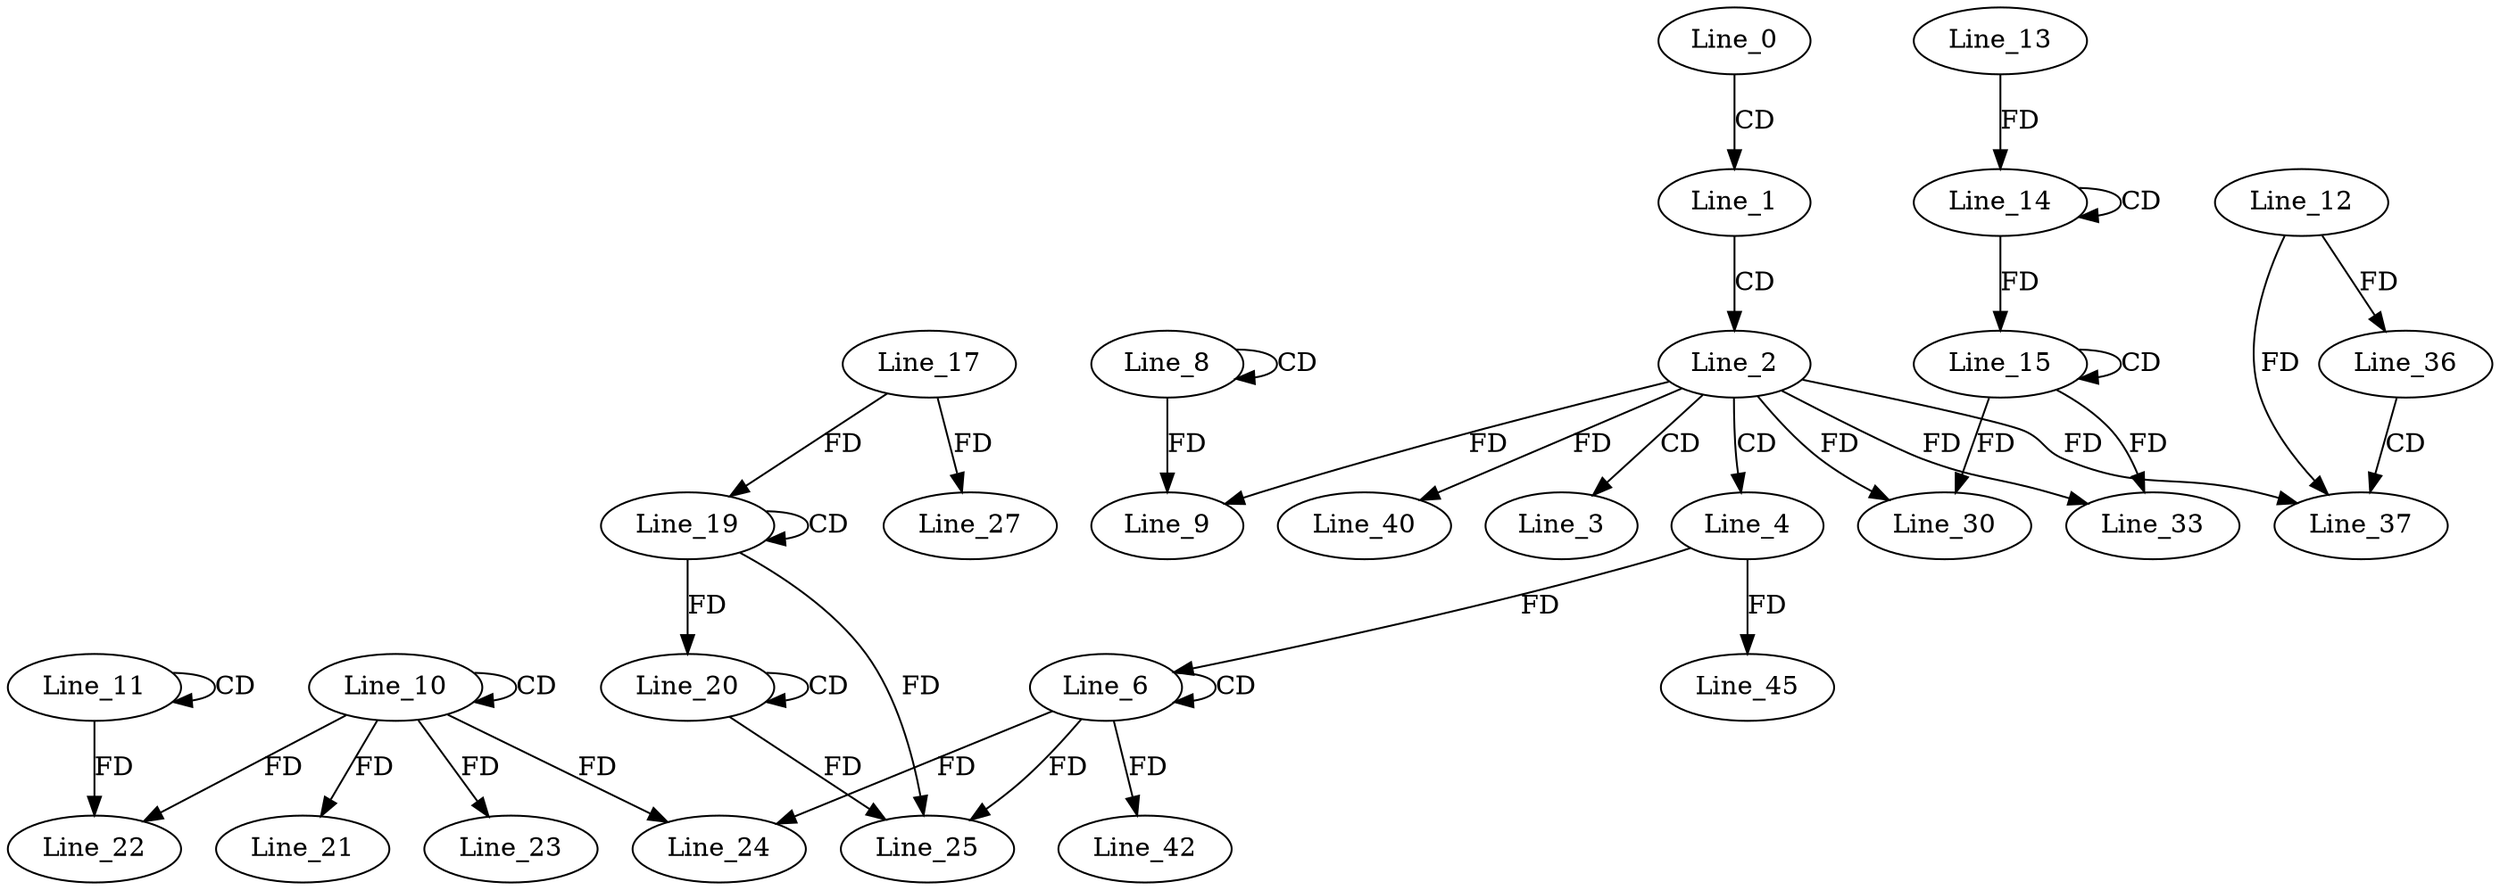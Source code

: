 digraph G {
  Line_0;
  Line_1;
  Line_2;
  Line_3;
  Line_4;
  Line_6;
  Line_6;
  Line_8;
  Line_8;
  Line_9;
  Line_10;
  Line_10;
  Line_11;
  Line_11;
  Line_14;
  Line_14;
  Line_13;
  Line_15;
  Line_15;
  Line_19;
  Line_19;
  Line_17;
  Line_20;
  Line_20;
  Line_21;
  Line_22;
  Line_22;
  Line_23;
  Line_24;
  Line_25;
  Line_27;
  Line_30;
  Line_30;
  Line_33;
  Line_33;
  Line_12;
  Line_36;
  Line_36;
  Line_37;
  Line_40;
  Line_42;
  Line_45;
  Line_0 -> Line_1 [ label="CD" ];
  Line_1 -> Line_2 [ label="CD" ];
  Line_2 -> Line_3 [ label="CD" ];
  Line_2 -> Line_4 [ label="CD" ];
  Line_6 -> Line_6 [ label="CD" ];
  Line_4 -> Line_6 [ label="FD" ];
  Line_8 -> Line_8 [ label="CD" ];
  Line_2 -> Line_9 [ label="FD" ];
  Line_8 -> Line_9 [ label="FD" ];
  Line_10 -> Line_10 [ label="CD" ];
  Line_11 -> Line_11 [ label="CD" ];
  Line_14 -> Line_14 [ label="CD" ];
  Line_13 -> Line_14 [ label="FD" ];
  Line_15 -> Line_15 [ label="CD" ];
  Line_14 -> Line_15 [ label="FD" ];
  Line_19 -> Line_19 [ label="CD" ];
  Line_17 -> Line_19 [ label="FD" ];
  Line_20 -> Line_20 [ label="CD" ];
  Line_19 -> Line_20 [ label="FD" ];
  Line_10 -> Line_21 [ label="FD" ];
  Line_10 -> Line_22 [ label="FD" ];
  Line_11 -> Line_22 [ label="FD" ];
  Line_10 -> Line_23 [ label="FD" ];
  Line_6 -> Line_24 [ label="FD" ];
  Line_10 -> Line_24 [ label="FD" ];
  Line_19 -> Line_25 [ label="FD" ];
  Line_20 -> Line_25 [ label="FD" ];
  Line_6 -> Line_25 [ label="FD" ];
  Line_17 -> Line_27 [ label="FD" ];
  Line_15 -> Line_30 [ label="FD" ];
  Line_2 -> Line_30 [ label="FD" ];
  Line_15 -> Line_33 [ label="FD" ];
  Line_2 -> Line_33 [ label="FD" ];
  Line_12 -> Line_36 [ label="FD" ];
  Line_36 -> Line_37 [ label="CD" ];
  Line_2 -> Line_37 [ label="FD" ];
  Line_12 -> Line_37 [ label="FD" ];
  Line_2 -> Line_40 [ label="FD" ];
  Line_6 -> Line_42 [ label="FD" ];
  Line_4 -> Line_45 [ label="FD" ];
}
